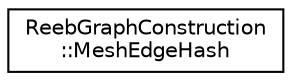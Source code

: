 digraph "Graphical Class Hierarchy"
{
 // LATEX_PDF_SIZE
  edge [fontname="Helvetica",fontsize="10",labelfontname="Helvetica",labelfontsize="10"];
  node [fontname="Helvetica",fontsize="10",shape=record];
  rankdir="LR";
  Node0 [label="ReebGraphConstruction\l::MeshEdgeHash",height=0.2,width=0.4,color="black", fillcolor="white", style="filled",URL="$structReebGraphConstruction_1_1MeshEdgeHash.html",tooltip="Hash function for MeshEdge. Hash based on source/target pair."];
}
